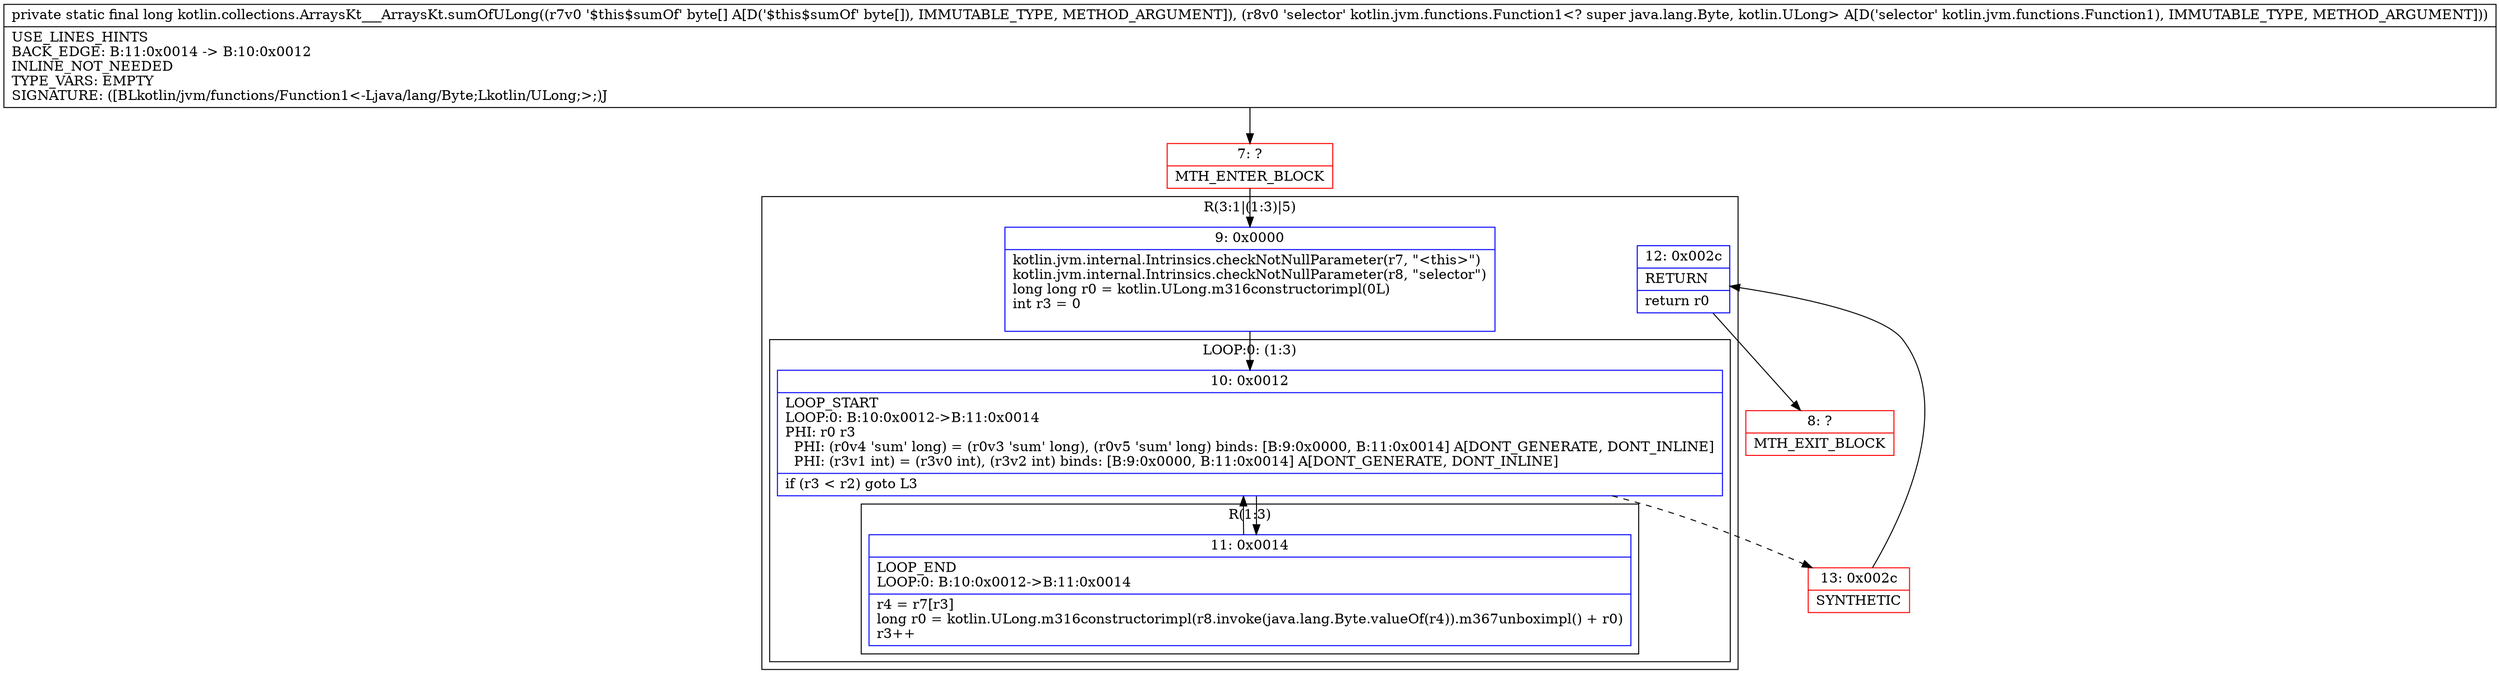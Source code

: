 digraph "CFG forkotlin.collections.ArraysKt___ArraysKt.sumOfULong([BLkotlin\/jvm\/functions\/Function1;)J" {
subgraph cluster_Region_924523349 {
label = "R(3:1|(1:3)|5)";
node [shape=record,color=blue];
Node_9 [shape=record,label="{9\:\ 0x0000|kotlin.jvm.internal.Intrinsics.checkNotNullParameter(r7, \"\<this\>\")\lkotlin.jvm.internal.Intrinsics.checkNotNullParameter(r8, \"selector\")\llong long r0 = kotlin.ULong.m316constructorimpl(0L)\lint r3 = 0\l\l}"];
subgraph cluster_LoopRegion_1830659766 {
label = "LOOP:0: (1:3)";
node [shape=record,color=blue];
Node_10 [shape=record,label="{10\:\ 0x0012|LOOP_START\lLOOP:0: B:10:0x0012\-\>B:11:0x0014\lPHI: r0 r3 \l  PHI: (r0v4 'sum' long) = (r0v3 'sum' long), (r0v5 'sum' long) binds: [B:9:0x0000, B:11:0x0014] A[DONT_GENERATE, DONT_INLINE]\l  PHI: (r3v1 int) = (r3v0 int), (r3v2 int) binds: [B:9:0x0000, B:11:0x0014] A[DONT_GENERATE, DONT_INLINE]\l|if (r3 \< r2) goto L3\l}"];
subgraph cluster_Region_883295832 {
label = "R(1:3)";
node [shape=record,color=blue];
Node_11 [shape=record,label="{11\:\ 0x0014|LOOP_END\lLOOP:0: B:10:0x0012\-\>B:11:0x0014\l|r4 = r7[r3]\llong r0 = kotlin.ULong.m316constructorimpl(r8.invoke(java.lang.Byte.valueOf(r4)).m367unboximpl() + r0)\lr3++\l}"];
}
}
Node_12 [shape=record,label="{12\:\ 0x002c|RETURN\l|return r0\l}"];
}
Node_7 [shape=record,color=red,label="{7\:\ ?|MTH_ENTER_BLOCK\l}"];
Node_13 [shape=record,color=red,label="{13\:\ 0x002c|SYNTHETIC\l}"];
Node_8 [shape=record,color=red,label="{8\:\ ?|MTH_EXIT_BLOCK\l}"];
MethodNode[shape=record,label="{private static final long kotlin.collections.ArraysKt___ArraysKt.sumOfULong((r7v0 '$this$sumOf' byte[] A[D('$this$sumOf' byte[]), IMMUTABLE_TYPE, METHOD_ARGUMENT]), (r8v0 'selector' kotlin.jvm.functions.Function1\<? super java.lang.Byte, kotlin.ULong\> A[D('selector' kotlin.jvm.functions.Function1), IMMUTABLE_TYPE, METHOD_ARGUMENT]))  | USE_LINES_HINTS\lBACK_EDGE: B:11:0x0014 \-\> B:10:0x0012\lINLINE_NOT_NEEDED\lTYPE_VARS: EMPTY\lSIGNATURE: ([BLkotlin\/jvm\/functions\/Function1\<\-Ljava\/lang\/Byte;Lkotlin\/ULong;\>;)J\l}"];
MethodNode -> Node_7;Node_9 -> Node_10;
Node_10 -> Node_11;
Node_10 -> Node_13[style=dashed];
Node_11 -> Node_10;
Node_12 -> Node_8;
Node_7 -> Node_9;
Node_13 -> Node_12;
}

